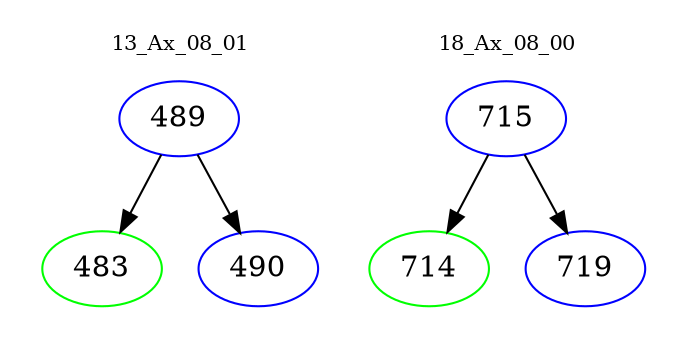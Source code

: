 digraph{
subgraph cluster_0 {
color = white
label = "13_Ax_08_01";
fontsize=10;
T0_489 [label="489", color="blue"]
T0_489 -> T0_483 [color="black"]
T0_483 [label="483", color="green"]
T0_489 -> T0_490 [color="black"]
T0_490 [label="490", color="blue"]
}
subgraph cluster_1 {
color = white
label = "18_Ax_08_00";
fontsize=10;
T1_715 [label="715", color="blue"]
T1_715 -> T1_714 [color="black"]
T1_714 [label="714", color="green"]
T1_715 -> T1_719 [color="black"]
T1_719 [label="719", color="blue"]
}
}
